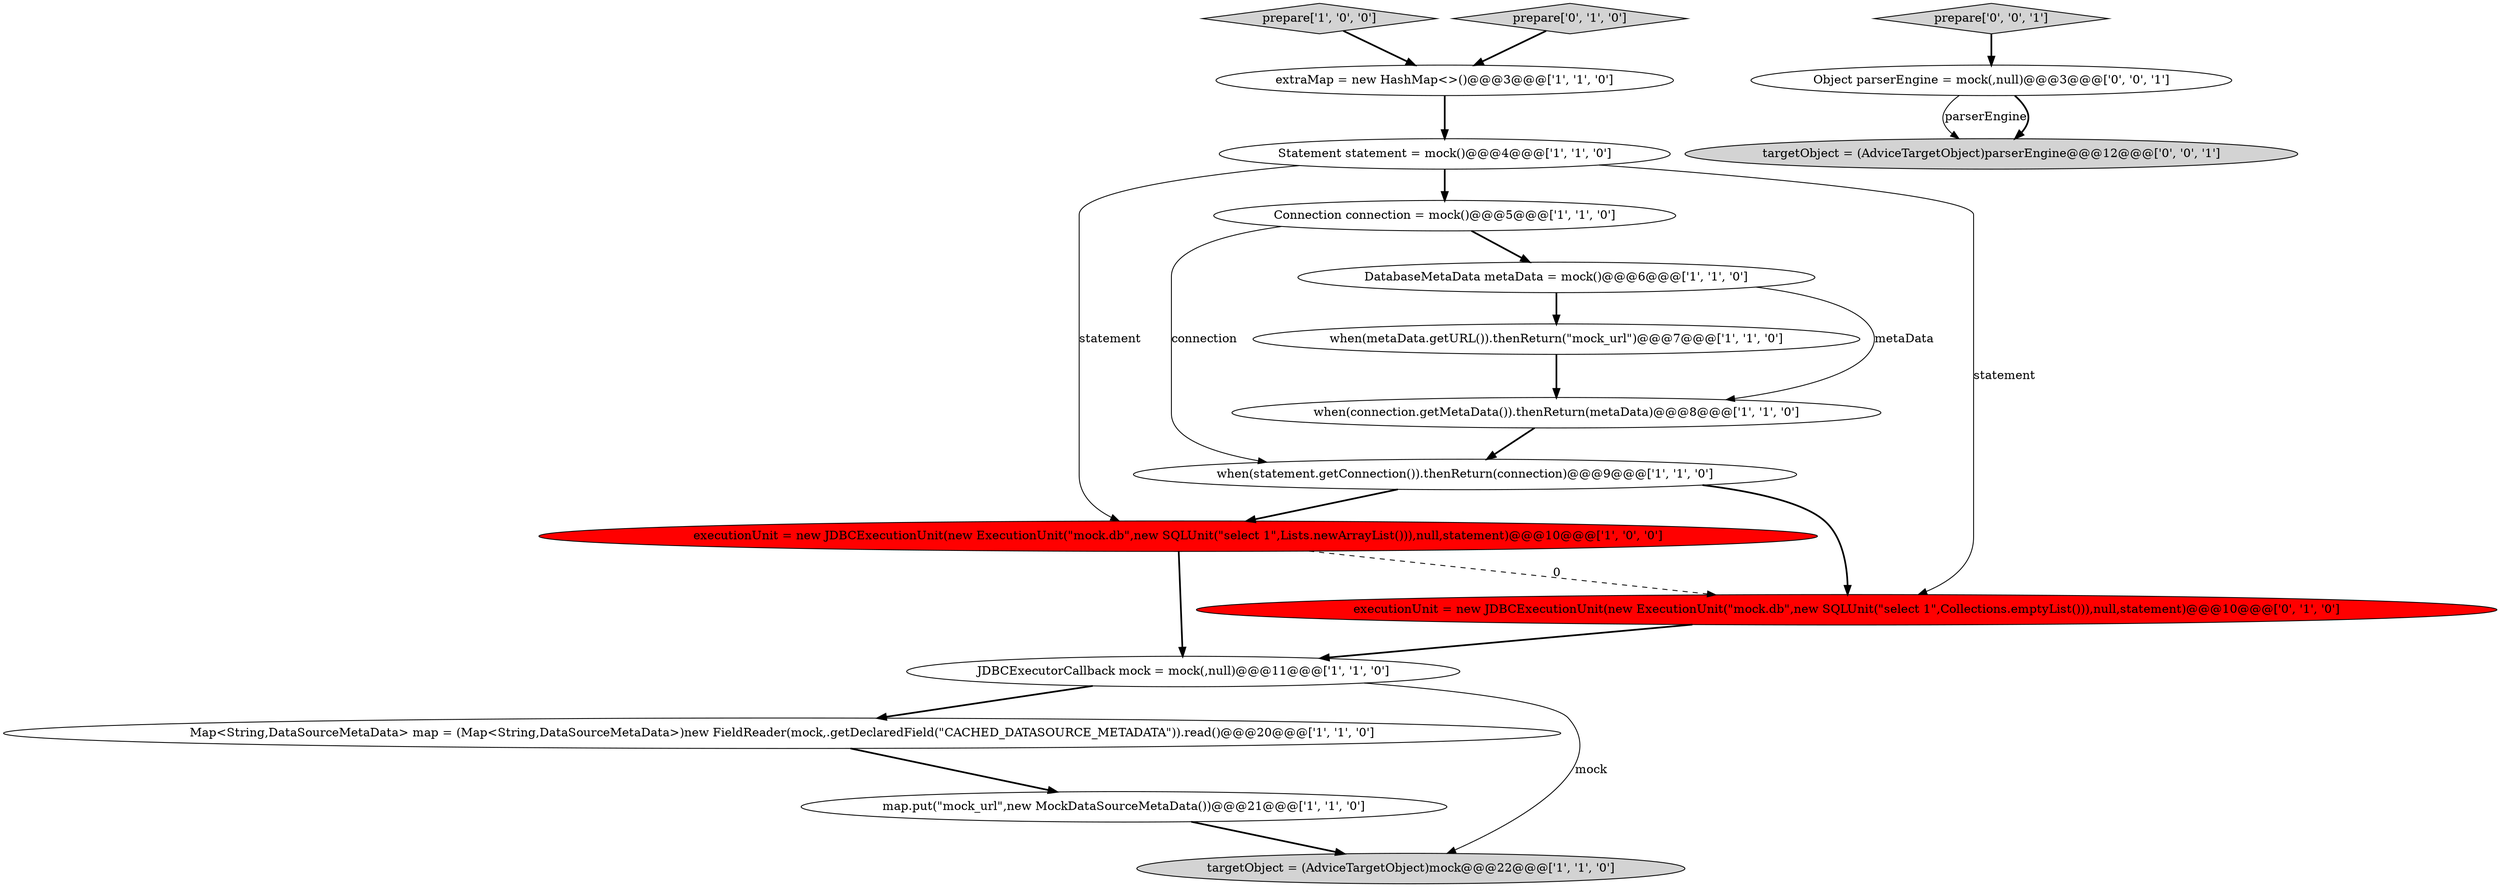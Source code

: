 digraph {
8 [style = filled, label = "Map<String,DataSourceMetaData> map = (Map<String,DataSourceMetaData>)new FieldReader(mock,.getDeclaredField(\"CACHED_DATASOURCE_METADATA\")).read()@@@20@@@['1', '1', '0']", fillcolor = white, shape = ellipse image = "AAA0AAABBB1BBB"];
9 [style = filled, label = "prepare['1', '0', '0']", fillcolor = lightgray, shape = diamond image = "AAA0AAABBB1BBB"];
15 [style = filled, label = "prepare['0', '0', '1']", fillcolor = lightgray, shape = diamond image = "AAA0AAABBB3BBB"];
1 [style = filled, label = "executionUnit = new JDBCExecutionUnit(new ExecutionUnit(\"mock.db\",new SQLUnit(\"select 1\",Lists.newArrayList())),null,statement)@@@10@@@['1', '0', '0']", fillcolor = red, shape = ellipse image = "AAA1AAABBB1BBB"];
14 [style = filled, label = "prepare['0', '1', '0']", fillcolor = lightgray, shape = diamond image = "AAA0AAABBB2BBB"];
7 [style = filled, label = "Statement statement = mock()@@@4@@@['1', '1', '0']", fillcolor = white, shape = ellipse image = "AAA0AAABBB1BBB"];
6 [style = filled, label = "when(statement.getConnection()).thenReturn(connection)@@@9@@@['1', '1', '0']", fillcolor = white, shape = ellipse image = "AAA0AAABBB1BBB"];
5 [style = filled, label = "targetObject = (AdviceTargetObject)mock@@@22@@@['1', '1', '0']", fillcolor = lightgray, shape = ellipse image = "AAA0AAABBB1BBB"];
11 [style = filled, label = "extraMap = new HashMap<>()@@@3@@@['1', '1', '0']", fillcolor = white, shape = ellipse image = "AAA0AAABBB1BBB"];
0 [style = filled, label = "DatabaseMetaData metaData = mock()@@@6@@@['1', '1', '0']", fillcolor = white, shape = ellipse image = "AAA0AAABBB1BBB"];
16 [style = filled, label = "targetObject = (AdviceTargetObject)parserEngine@@@12@@@['0', '0', '1']", fillcolor = lightgray, shape = ellipse image = "AAA0AAABBB3BBB"];
4 [style = filled, label = "Connection connection = mock()@@@5@@@['1', '1', '0']", fillcolor = white, shape = ellipse image = "AAA0AAABBB1BBB"];
3 [style = filled, label = "map.put(\"mock_url\",new MockDataSourceMetaData())@@@21@@@['1', '1', '0']", fillcolor = white, shape = ellipse image = "AAA0AAABBB1BBB"];
17 [style = filled, label = "Object parserEngine = mock(,null)@@@3@@@['0', '0', '1']", fillcolor = white, shape = ellipse image = "AAA0AAABBB3BBB"];
12 [style = filled, label = "when(connection.getMetaData()).thenReturn(metaData)@@@8@@@['1', '1', '0']", fillcolor = white, shape = ellipse image = "AAA0AAABBB1BBB"];
2 [style = filled, label = "when(metaData.getURL()).thenReturn(\"mock_url\")@@@7@@@['1', '1', '0']", fillcolor = white, shape = ellipse image = "AAA0AAABBB1BBB"];
13 [style = filled, label = "executionUnit = new JDBCExecutionUnit(new ExecutionUnit(\"mock.db\",new SQLUnit(\"select 1\",Collections.emptyList())),null,statement)@@@10@@@['0', '1', '0']", fillcolor = red, shape = ellipse image = "AAA1AAABBB2BBB"];
10 [style = filled, label = "JDBCExecutorCallback mock = mock(,null)@@@11@@@['1', '1', '0']", fillcolor = white, shape = ellipse image = "AAA0AAABBB1BBB"];
13->10 [style = bold, label=""];
7->13 [style = solid, label="statement"];
9->11 [style = bold, label=""];
0->2 [style = bold, label=""];
8->3 [style = bold, label=""];
7->4 [style = bold, label=""];
12->6 [style = bold, label=""];
7->1 [style = solid, label="statement"];
17->16 [style = solid, label="parserEngine"];
2->12 [style = bold, label=""];
4->0 [style = bold, label=""];
1->13 [style = dashed, label="0"];
4->6 [style = solid, label="connection"];
6->1 [style = bold, label=""];
15->17 [style = bold, label=""];
3->5 [style = bold, label=""];
0->12 [style = solid, label="metaData"];
10->8 [style = bold, label=""];
10->5 [style = solid, label="mock"];
6->13 [style = bold, label=""];
1->10 [style = bold, label=""];
14->11 [style = bold, label=""];
11->7 [style = bold, label=""];
17->16 [style = bold, label=""];
}
